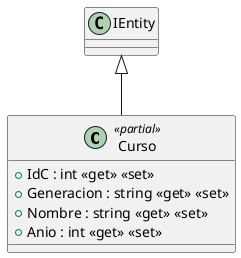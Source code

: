 @startuml
class Curso <<partial>> {
    + IdC : int <<get>> <<set>>
    + Generacion : string <<get>> <<set>>
    + Nombre : string <<get>> <<set>>
    + Anio : int <<get>> <<set>>
}
IEntity <|-- Curso
@enduml
